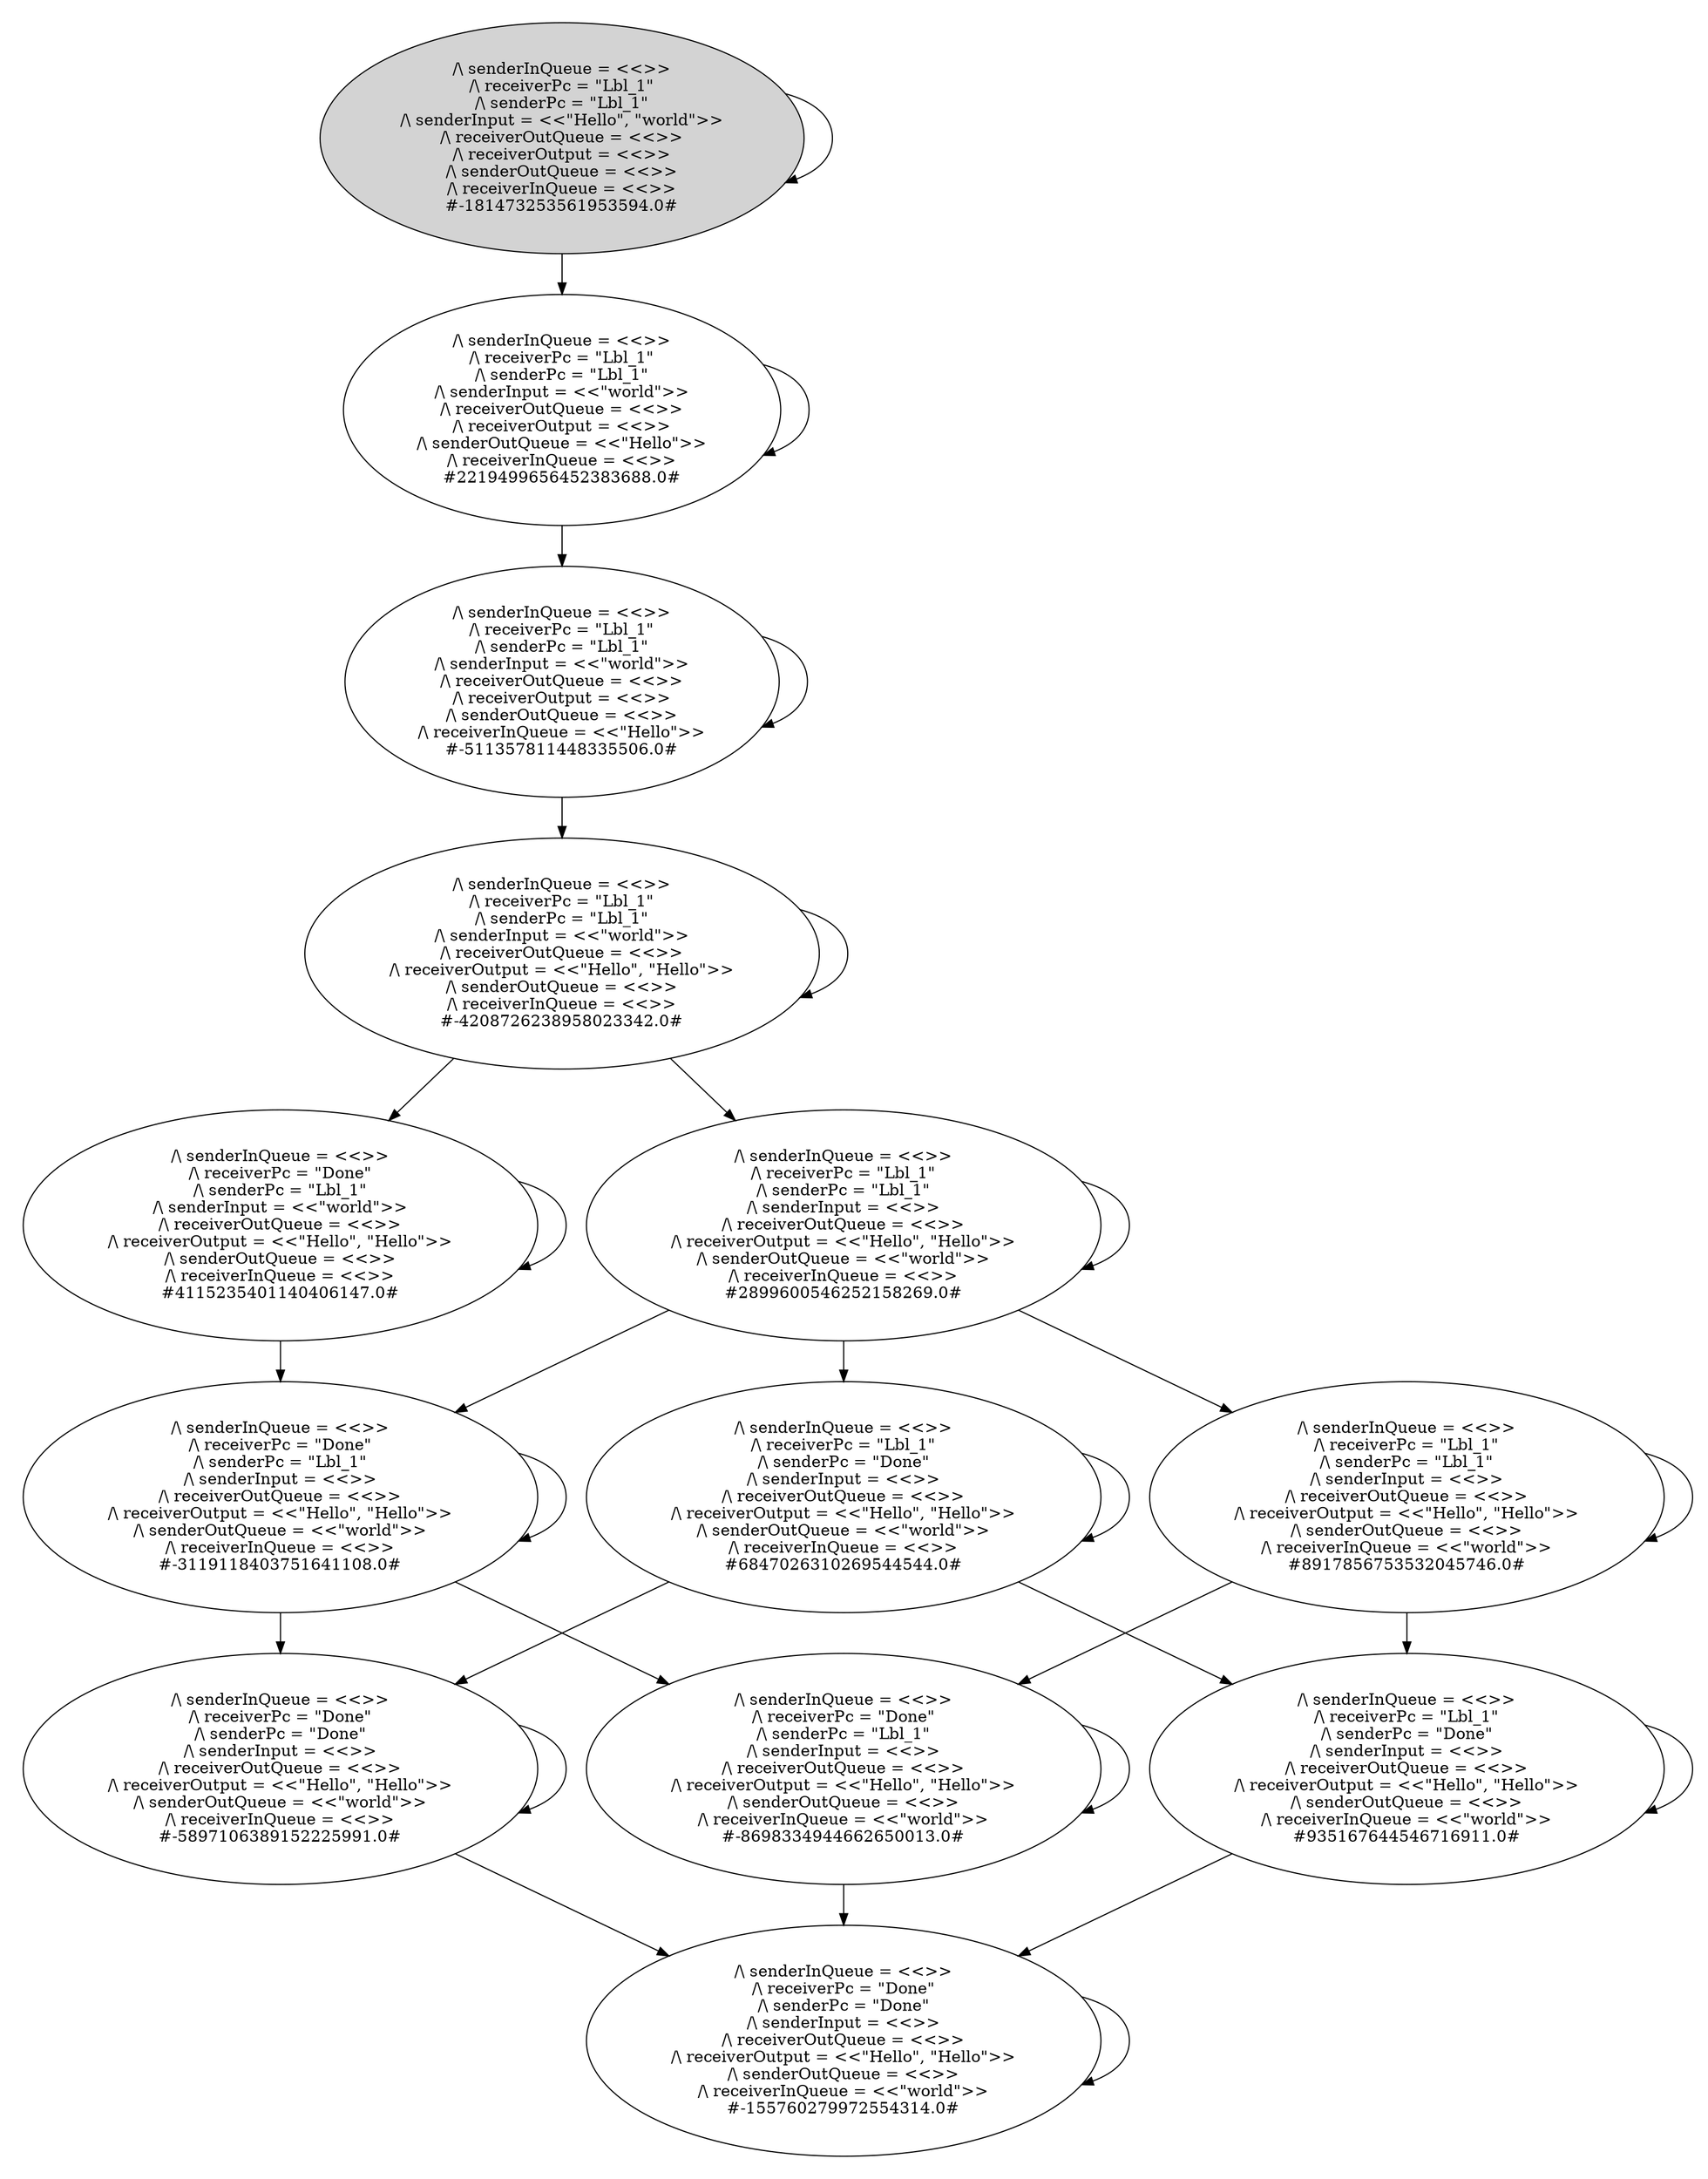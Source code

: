 digraph DiskGraph {
nodesep=0.35;
subgraph cluster_graph {
color="white";
"-181473253561953594.0" [style = filled] [label="/\\ senderInQueue = <<>>\n/\\ receiverPc = \"Lbl_1\"\n/\\ senderPc = \"Lbl_1\"\n/\\ senderInput = <<\"Hello\", \"world\">>\n/\\ receiverOutQueue = <<>>\n/\\ receiverOutput = <<>>\n/\\ senderOutQueue = <<>>\n/\\ receiverInQueue = <<>>
#-181473253561953594.0#"]
"-181473253561953594.0" -> "-181473253561953594.0";
"-181473253561953594.0" [label="/\\ senderInQueue = <<>>\n/\\ receiverPc = \"Lbl_1\"\n/\\ senderPc = \"Lbl_1\"\n/\\ senderInput = <<\"Hello\", \"world\">>\n/\\ receiverOutQueue = <<>>\n/\\ receiverOutput = <<>>\n/\\ senderOutQueue = <<>>\n/\\ receiverInQueue = <<>>
#-181473253561953594.0#"];
"-181473253561953594.0" -> "2219499656452383688.0";
"2219499656452383688.0" [label="/\\ senderInQueue = <<>>\n/\\ receiverPc = \"Lbl_1\"\n/\\ senderPc = \"Lbl_1\"\n/\\ senderInput = <<\"world\">>\n/\\ receiverOutQueue = <<>>\n/\\ receiverOutput = <<>>\n/\\ senderOutQueue = <<\"Hello\">>\n/\\ receiverInQueue = <<>>
#2219499656452383688.0#"];
"2219499656452383688.0" -> "2219499656452383688.0";
"2219499656452383688.0" [label="/\\ senderInQueue = <<>>\n/\\ receiverPc = \"Lbl_1\"\n/\\ senderPc = \"Lbl_1\"\n/\\ senderInput = <<\"world\">>\n/\\ receiverOutQueue = <<>>\n/\\ receiverOutput = <<>>\n/\\ senderOutQueue = <<\"Hello\">>\n/\\ receiverInQueue = <<>>
#2219499656452383688.0#"];
"2219499656452383688.0" -> "-511357811448335506.0";
"-511357811448335506.0" [label="/\\ senderInQueue = <<>>\n/\\ receiverPc = \"Lbl_1\"\n/\\ senderPc = \"Lbl_1\"\n/\\ senderInput = <<\"world\">>\n/\\ receiverOutQueue = <<>>\n/\\ receiverOutput = <<>>\n/\\ senderOutQueue = <<>>\n/\\ receiverInQueue = <<\"Hello\">>
#-511357811448335506.0#"];
"-511357811448335506.0" -> "-4208726238958023342.0";
"-4208726238958023342.0" [label="/\\ senderInQueue = <<>>\n/\\ receiverPc = \"Lbl_1\"\n/\\ senderPc = \"Lbl_1\"\n/\\ senderInput = <<\"world\">>\n/\\ receiverOutQueue = <<>>\n/\\ receiverOutput = <<\"Hello\", \"Hello\">>\n/\\ senderOutQueue = <<>>\n/\\ receiverInQueue = <<>>
#-4208726238958023342.0#"];
"-511357811448335506.0" -> "-511357811448335506.0";
"-511357811448335506.0" [label="/\\ senderInQueue = <<>>\n/\\ receiverPc = \"Lbl_1\"\n/\\ senderPc = \"Lbl_1\"\n/\\ senderInput = <<\"world\">>\n/\\ receiverOutQueue = <<>>\n/\\ receiverOutput = <<>>\n/\\ senderOutQueue = <<>>\n/\\ receiverInQueue = <<\"Hello\">>
#-511357811448335506.0#"];
"-4208726238958023342.0" -> "-4208726238958023342.0";
"-4208726238958023342.0" [label="/\\ senderInQueue = <<>>\n/\\ receiverPc = \"Lbl_1\"\n/\\ senderPc = \"Lbl_1\"\n/\\ senderInput = <<\"world\">>\n/\\ receiverOutQueue = <<>>\n/\\ receiverOutput = <<\"Hello\", \"Hello\">>\n/\\ senderOutQueue = <<>>\n/\\ receiverInQueue = <<>>
#-4208726238958023342.0#"];
"-4208726238958023342.0" -> "4115235401140406147.0";
"4115235401140406147.0" [label="/\\ senderInQueue = <<>>\n/\\ receiverPc = \"Done\"\n/\\ senderPc = \"Lbl_1\"\n/\\ senderInput = <<\"world\">>\n/\\ receiverOutQueue = <<>>\n/\\ receiverOutput = <<\"Hello\", \"Hello\">>\n/\\ senderOutQueue = <<>>\n/\\ receiverInQueue = <<>>
#4115235401140406147.0#"];
"-4208726238958023342.0" -> "2899600546252158269.0";
"2899600546252158269.0" [label="/\\ senderInQueue = <<>>\n/\\ receiverPc = \"Lbl_1\"\n/\\ senderPc = \"Lbl_1\"\n/\\ senderInput = <<>>\n/\\ receiverOutQueue = <<>>\n/\\ receiverOutput = <<\"Hello\", \"Hello\">>\n/\\ senderOutQueue = <<\"world\">>\n/\\ receiverInQueue = <<>>
#2899600546252158269.0#"];
"2899600546252158269.0" -> "6847026310269544544.0";
"6847026310269544544.0" [label="/\\ senderInQueue = <<>>\n/\\ receiverPc = \"Lbl_1\"\n/\\ senderPc = \"Done\"\n/\\ senderInput = <<>>\n/\\ receiverOutQueue = <<>>\n/\\ receiverOutput = <<\"Hello\", \"Hello\">>\n/\\ senderOutQueue = <<\"world\">>\n/\\ receiverInQueue = <<>>
#6847026310269544544.0#"];
"2899600546252158269.0" -> "8917856753532045746.0";
"8917856753532045746.0" [label="/\\ senderInQueue = <<>>\n/\\ receiverPc = \"Lbl_1\"\n/\\ senderPc = \"Lbl_1\"\n/\\ senderInput = <<>>\n/\\ receiverOutQueue = <<>>\n/\\ receiverOutput = <<\"Hello\", \"Hello\">>\n/\\ senderOutQueue = <<>>\n/\\ receiverInQueue = <<\"world\">>
#8917856753532045746.0#"];
"2899600546252158269.0" -> "-3119118403751641108.0";
"-3119118403751641108.0" [label="/\\ senderInQueue = <<>>\n/\\ receiverPc = \"Done\"\n/\\ senderPc = \"Lbl_1\"\n/\\ senderInput = <<>>\n/\\ receiverOutQueue = <<>>\n/\\ receiverOutput = <<\"Hello\", \"Hello\">>\n/\\ senderOutQueue = <<\"world\">>\n/\\ receiverInQueue = <<>>
#-3119118403751641108.0#"];
"2899600546252158269.0" -> "2899600546252158269.0";
"2899600546252158269.0" [label="/\\ senderInQueue = <<>>\n/\\ receiverPc = \"Lbl_1\"\n/\\ senderPc = \"Lbl_1\"\n/\\ senderInput = <<>>\n/\\ receiverOutQueue = <<>>\n/\\ receiverOutput = <<\"Hello\", \"Hello\">>\n/\\ senderOutQueue = <<\"world\">>\n/\\ receiverInQueue = <<>>
#2899600546252158269.0#"];
"4115235401140406147.0" -> "4115235401140406147.0";
"4115235401140406147.0" [label="/\\ senderInQueue = <<>>\n/\\ receiverPc = \"Done\"\n/\\ senderPc = \"Lbl_1\"\n/\\ senderInput = <<\"world\">>\n/\\ receiverOutQueue = <<>>\n/\\ receiverOutput = <<\"Hello\", \"Hello\">>\n/\\ senderOutQueue = <<>>\n/\\ receiverInQueue = <<>>
#4115235401140406147.0#"];
"4115235401140406147.0" -> "-3119118403751641108.0";
"-3119118403751641108.0" [label="/\\ senderInQueue = <<>>\n/\\ receiverPc = \"Done\"\n/\\ senderPc = \"Lbl_1\"\n/\\ senderInput = <<>>\n/\\ receiverOutQueue = <<>>\n/\\ receiverOutput = <<\"Hello\", \"Hello\">>\n/\\ senderOutQueue = <<\"world\">>\n/\\ receiverInQueue = <<>>
#-3119118403751641108.0#"];
"6847026310269544544.0" -> "6847026310269544544.0";
"6847026310269544544.0" [label="/\\ senderInQueue = <<>>\n/\\ receiverPc = \"Lbl_1\"\n/\\ senderPc = \"Done\"\n/\\ senderInput = <<>>\n/\\ receiverOutQueue = <<>>\n/\\ receiverOutput = <<\"Hello\", \"Hello\">>\n/\\ senderOutQueue = <<\"world\">>\n/\\ receiverInQueue = <<>>
#6847026310269544544.0#"];
"6847026310269544544.0" -> "-5897106389152225991.0";
"-5897106389152225991.0" [label="/\\ senderInQueue = <<>>\n/\\ receiverPc = \"Done\"\n/\\ senderPc = \"Done\"\n/\\ senderInput = <<>>\n/\\ receiverOutQueue = <<>>\n/\\ receiverOutput = <<\"Hello\", \"Hello\">>\n/\\ senderOutQueue = <<\"world\">>\n/\\ receiverInQueue = <<>>
#-5897106389152225991.0#"];
"6847026310269544544.0" -> "935167644546716911.0";
"935167644546716911.0" [label="/\\ senderInQueue = <<>>\n/\\ receiverPc = \"Lbl_1\"\n/\\ senderPc = \"Done\"\n/\\ senderInput = <<>>\n/\\ receiverOutQueue = <<>>\n/\\ receiverOutput = <<\"Hello\", \"Hello\">>\n/\\ senderOutQueue = <<>>\n/\\ receiverInQueue = <<\"world\">>
#935167644546716911.0#"];
"-5897106389152225991.0" -> "-155760279972554314.0";
"-155760279972554314.0" [label="/\\ senderInQueue = <<>>\n/\\ receiverPc = \"Done\"\n/\\ senderPc = \"Done\"\n/\\ senderInput = <<>>\n/\\ receiverOutQueue = <<>>\n/\\ receiverOutput = <<\"Hello\", \"Hello\">>\n/\\ senderOutQueue = <<>>\n/\\ receiverInQueue = <<\"world\">>
#-155760279972554314.0#"];
"-5897106389152225991.0" -> "-5897106389152225991.0";
"-5897106389152225991.0" [label="/\\ senderInQueue = <<>>\n/\\ receiverPc = \"Done\"\n/\\ senderPc = \"Done\"\n/\\ senderInput = <<>>\n/\\ receiverOutQueue = <<>>\n/\\ receiverOutput = <<\"Hello\", \"Hello\">>\n/\\ senderOutQueue = <<\"world\">>\n/\\ receiverInQueue = <<>>
#-5897106389152225991.0#"];
"935167644546716911.0" -> "-155760279972554314.0";
"-155760279972554314.0" [label="/\\ senderInQueue = <<>>\n/\\ receiverPc = \"Done\"\n/\\ senderPc = \"Done\"\n/\\ senderInput = <<>>\n/\\ receiverOutQueue = <<>>\n/\\ receiverOutput = <<\"Hello\", \"Hello\">>\n/\\ senderOutQueue = <<>>\n/\\ receiverInQueue = <<\"world\">>
#-155760279972554314.0#"];
"935167644546716911.0" -> "935167644546716911.0";
"935167644546716911.0" [label="/\\ senderInQueue = <<>>\n/\\ receiverPc = \"Lbl_1\"\n/\\ senderPc = \"Done\"\n/\\ senderInput = <<>>\n/\\ receiverOutQueue = <<>>\n/\\ receiverOutput = <<\"Hello\", \"Hello\">>\n/\\ senderOutQueue = <<>>\n/\\ receiverInQueue = <<\"world\">>
#935167644546716911.0#"];
"-3119118403751641108.0" -> "-8698334944662650013.0";
"-8698334944662650013.0" [label="/\\ senderInQueue = <<>>\n/\\ receiverPc = \"Done\"\n/\\ senderPc = \"Lbl_1\"\n/\\ senderInput = <<>>\n/\\ receiverOutQueue = <<>>\n/\\ receiverOutput = <<\"Hello\", \"Hello\">>\n/\\ senderOutQueue = <<>>\n/\\ receiverInQueue = <<\"world\">>
#-8698334944662650013.0#"];
"-3119118403751641108.0" -> "-5897106389152225991.0";
"-5897106389152225991.0" [label="/\\ senderInQueue = <<>>\n/\\ receiverPc = \"Done\"\n/\\ senderPc = \"Done\"\n/\\ senderInput = <<>>\n/\\ receiverOutQueue = <<>>\n/\\ receiverOutput = <<\"Hello\", \"Hello\">>\n/\\ senderOutQueue = <<\"world\">>\n/\\ receiverInQueue = <<>>
#-5897106389152225991.0#"];
"-3119118403751641108.0" -> "-3119118403751641108.0";
"-3119118403751641108.0" [label="/\\ senderInQueue = <<>>\n/\\ receiverPc = \"Done\"\n/\\ senderPc = \"Lbl_1\"\n/\\ senderInput = <<>>\n/\\ receiverOutQueue = <<>>\n/\\ receiverOutput = <<\"Hello\", \"Hello\">>\n/\\ senderOutQueue = <<\"world\">>\n/\\ receiverInQueue = <<>>
#-3119118403751641108.0#"];
"8917856753532045746.0" -> "8917856753532045746.0";
"8917856753532045746.0" [label="/\\ senderInQueue = <<>>\n/\\ receiverPc = \"Lbl_1\"\n/\\ senderPc = \"Lbl_1\"\n/\\ senderInput = <<>>\n/\\ receiverOutQueue = <<>>\n/\\ receiverOutput = <<\"Hello\", \"Hello\">>\n/\\ senderOutQueue = <<>>\n/\\ receiverInQueue = <<\"world\">>
#8917856753532045746.0#"];
"8917856753532045746.0" -> "-8698334944662650013.0";
"-8698334944662650013.0" [label="/\\ senderInQueue = <<>>\n/\\ receiverPc = \"Done\"\n/\\ senderPc = \"Lbl_1\"\n/\\ senderInput = <<>>\n/\\ receiverOutQueue = <<>>\n/\\ receiverOutput = <<\"Hello\", \"Hello\">>\n/\\ senderOutQueue = <<>>\n/\\ receiverInQueue = <<\"world\">>
#-8698334944662650013.0#"];
"8917856753532045746.0" -> "935167644546716911.0";
"935167644546716911.0" [label="/\\ senderInQueue = <<>>\n/\\ receiverPc = \"Lbl_1\"\n/\\ senderPc = \"Done\"\n/\\ senderInput = <<>>\n/\\ receiverOutQueue = <<>>\n/\\ receiverOutput = <<\"Hello\", \"Hello\">>\n/\\ senderOutQueue = <<>>\n/\\ receiverInQueue = <<\"world\">>
#935167644546716911.0#"];
"-155760279972554314.0" -> "-155760279972554314.0";
"-155760279972554314.0" [label="/\\ senderInQueue = <<>>\n/\\ receiverPc = \"Done\"\n/\\ senderPc = \"Done\"\n/\\ senderInput = <<>>\n/\\ receiverOutQueue = <<>>\n/\\ receiverOutput = <<\"Hello\", \"Hello\">>\n/\\ senderOutQueue = <<>>\n/\\ receiverInQueue = <<\"world\">>
#-155760279972554314.0#"];
"-8698334944662650013.0" -> "-8698334944662650013.0";
"-8698334944662650013.0" [label="/\\ senderInQueue = <<>>\n/\\ receiverPc = \"Done\"\n/\\ senderPc = \"Lbl_1\"\n/\\ senderInput = <<>>\n/\\ receiverOutQueue = <<>>\n/\\ receiverOutput = <<\"Hello\", \"Hello\">>\n/\\ senderOutQueue = <<>>\n/\\ receiverInQueue = <<\"world\">>
#-8698334944662650013.0#"];
"-8698334944662650013.0" -> "-155760279972554314.0";
"-155760279972554314.0" [label="/\\ senderInQueue = <<>>\n/\\ receiverPc = \"Done\"\n/\\ senderPc = \"Done\"\n/\\ senderInput = <<>>\n/\\ receiverOutQueue = <<>>\n/\\ receiverOutput = <<\"Hello\", \"Hello\">>\n/\\ senderOutQueue = <<>>\n/\\ receiverInQueue = <<\"world\">>
#-155760279972554314.0#"];
}
}